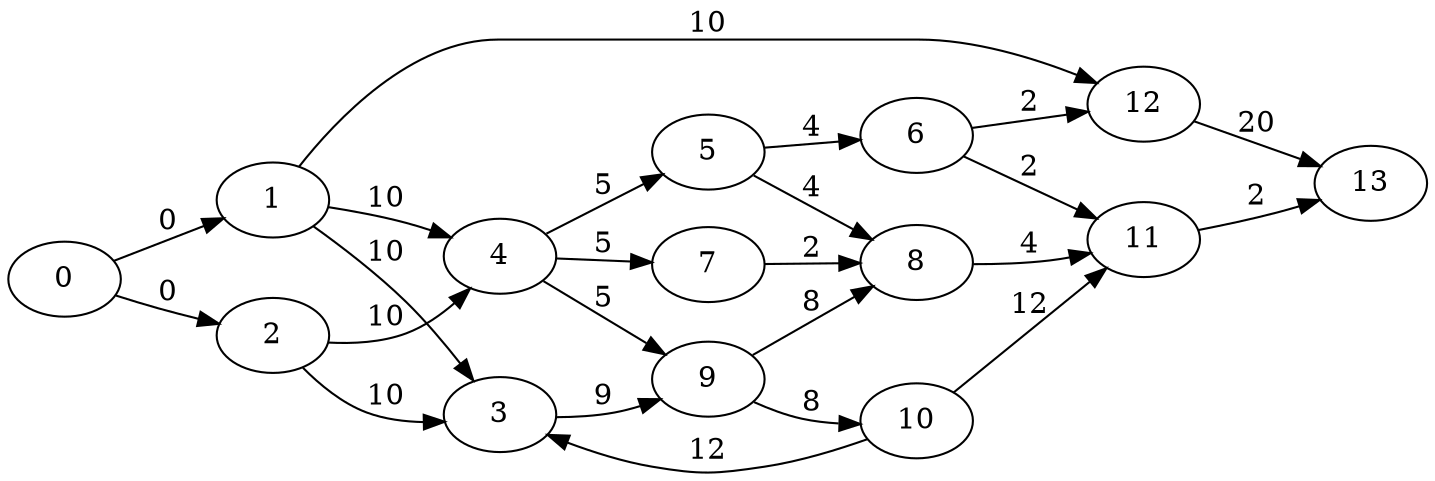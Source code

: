 digraph { rankdir=LR
    "1" -> "3" [label="10"] 
    "1" -> "4" [label="10"] 
    "1" -> "12" [label="10"] 
    "2" -> "3" [label="10"] 
    "2" -> "4" [label="10"] 
    "3" -> "9" [label="9"] 
    "4" -> "5" [label="5"] 
    "4" -> "7" [label="5"] 
    "4" -> "9" [label="5"] 
    "5" -> "6" [label="4"] 
    "5" -> "8" [label="4"] 
    "6" -> "11" [label="2"] 
    "6" -> "12" [label="2"] 
    "7" -> "8" [label="2"] 
    "8" -> "11" [label="4"] 
    "9" -> "8" [label="8"] 
    "9" -> "10" [label="8"] 
    "10" -> "3" [label="12"] 
    "10" -> "11" [label="12"] 
    "11" -> "13" [label="2"] 
    "12" -> "13" [label="20"] 
    "0" -> "1" [label="0"] 
    "0" -> "2" [label="0"] 
}
